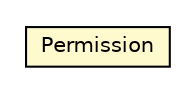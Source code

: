 #!/usr/local/bin/dot
#
# Class diagram 
# Generated by UMLGraph version R5_6-24-gf6e263 (http://www.umlgraph.org/)
#

digraph G {
	edge [fontname="Helvetica",fontsize=10,labelfontname="Helvetica",labelfontsize=10];
	node [fontname="Helvetica",fontsize=10,shape=plaintext];
	nodesep=0.25;
	ranksep=0.5;
	// org.universAAL.support.maven.manifest.Permission
	c4206 [label=<<table title="org.universAAL.support.maven.manifest.Permission" border="0" cellborder="1" cellspacing="0" cellpadding="2" port="p" bgcolor="lemonChiffon" href="./Permission.html">
		<tr><td><table border="0" cellspacing="0" cellpadding="1">
<tr><td align="center" balign="center"> Permission </td></tr>
		</table></td></tr>
		</table>>, URL="./Permission.html", fontname="Helvetica", fontcolor="black", fontsize=10.0];
}

